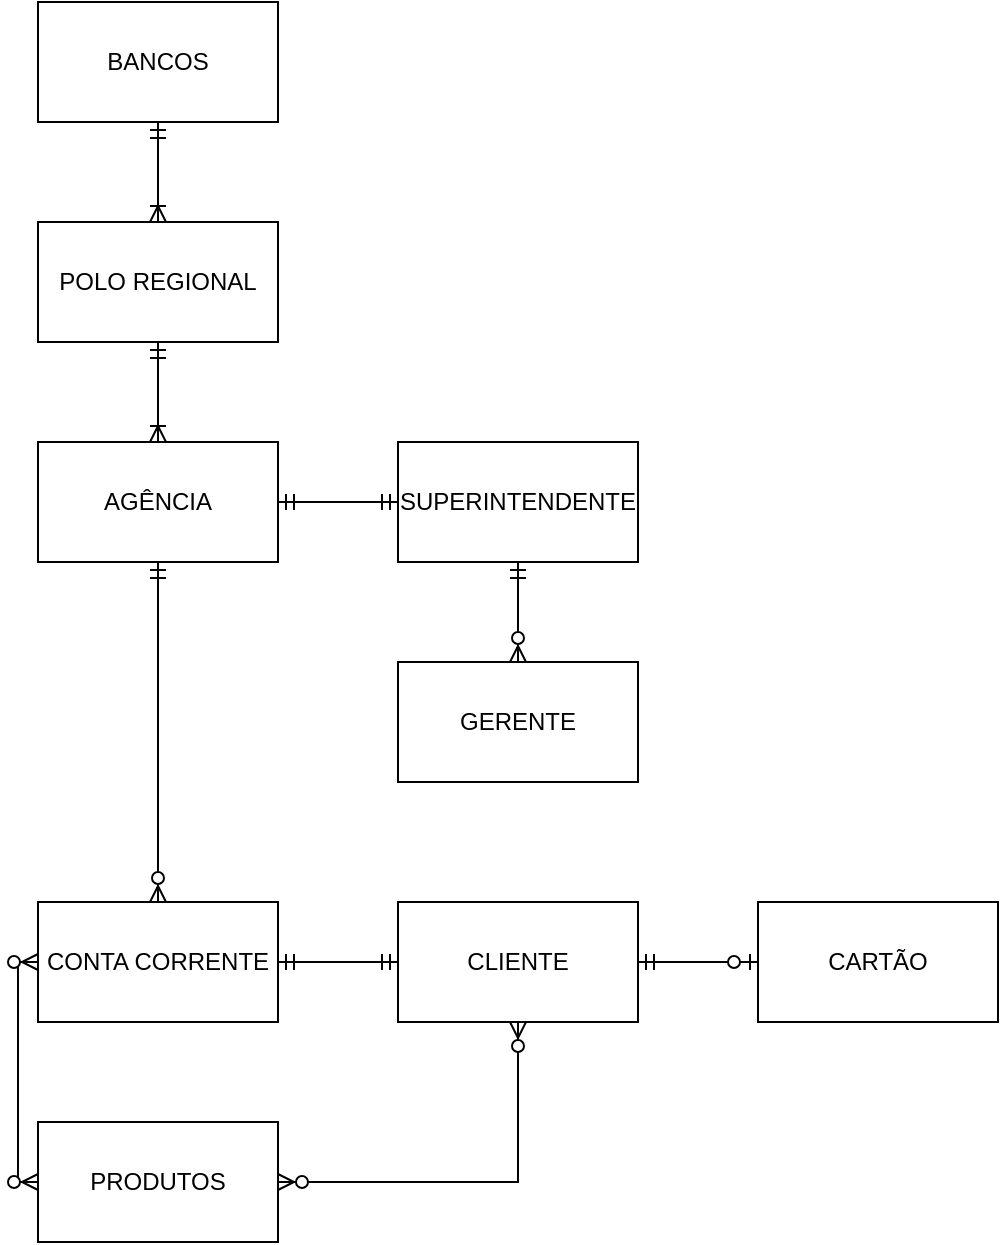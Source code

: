 <mxfile version="20.2.8" type="github">
  <diagram id="R2lEEEUBdFMjLlhIrx00" name="Page-1">
    <mxGraphModel dx="2912" dy="705" grid="1" gridSize="10" guides="1" tooltips="1" connect="1" arrows="1" fold="1" page="1" pageScale="1" pageWidth="850" pageHeight="1100" math="0" shadow="0" extFonts="Permanent Marker^https://fonts.googleapis.com/css?family=Permanent+Marker">
      <root>
        <mxCell id="0" />
        <mxCell id="1" parent="0" />
        <mxCell id="NeT5kfElJdYGRsUYVS20-1" value="BANCOS" style="rounded=0;whiteSpace=wrap;html=1;" vertex="1" parent="1">
          <mxGeometry x="-570" y="20" width="120" height="60" as="geometry" />
        </mxCell>
        <mxCell id="NeT5kfElJdYGRsUYVS20-2" value="POLO REGIONAL" style="rounded=0;whiteSpace=wrap;html=1;" vertex="1" parent="1">
          <mxGeometry x="-570" y="130" width="120" height="60" as="geometry" />
        </mxCell>
        <mxCell id="NeT5kfElJdYGRsUYVS20-3" value="AGÊNCIA" style="rounded=0;whiteSpace=wrap;html=1;" vertex="1" parent="1">
          <mxGeometry x="-570" y="240" width="120" height="60" as="geometry" />
        </mxCell>
        <mxCell id="NeT5kfElJdYGRsUYVS20-4" value="CONTA CORRENTE" style="rounded=0;whiteSpace=wrap;html=1;" vertex="1" parent="1">
          <mxGeometry x="-570" y="470" width="120" height="60" as="geometry" />
        </mxCell>
        <mxCell id="NeT5kfElJdYGRsUYVS20-5" value="PRODUTOS" style="rounded=0;whiteSpace=wrap;html=1;" vertex="1" parent="1">
          <mxGeometry x="-570" y="580" width="120" height="60" as="geometry" />
        </mxCell>
        <mxCell id="NeT5kfElJdYGRsUYVS20-6" value="SUPERINTENDENTE" style="rounded=0;whiteSpace=wrap;html=1;" vertex="1" parent="1">
          <mxGeometry x="-390" y="240" width="120" height="60" as="geometry" />
        </mxCell>
        <mxCell id="NeT5kfElJdYGRsUYVS20-7" value="GERENTE" style="rounded=0;whiteSpace=wrap;html=1;" vertex="1" parent="1">
          <mxGeometry x="-390" y="350" width="120" height="60" as="geometry" />
        </mxCell>
        <mxCell id="NeT5kfElJdYGRsUYVS20-8" value="CLIENTE" style="rounded=0;whiteSpace=wrap;html=1;" vertex="1" parent="1">
          <mxGeometry x="-390" y="470" width="120" height="60" as="geometry" />
        </mxCell>
        <mxCell id="NeT5kfElJdYGRsUYVS20-9" value="CARTÃO" style="rounded=0;whiteSpace=wrap;html=1;" vertex="1" parent="1">
          <mxGeometry x="-210" y="470" width="120" height="60" as="geometry" />
        </mxCell>
        <mxCell id="NeT5kfElJdYGRsUYVS20-10" value="" style="fontSize=12;html=1;endArrow=ERoneToMany;startArrow=ERmandOne;exitX=0.5;exitY=1;exitDx=0;exitDy=0;rounded=0;entryX=0.5;entryY=0;entryDx=0;entryDy=0;" edge="1" parent="1" source="NeT5kfElJdYGRsUYVS20-1" target="NeT5kfElJdYGRsUYVS20-2">
          <mxGeometry width="100" height="100" relative="1" as="geometry">
            <mxPoint x="-425" y="140" as="sourcePoint" />
            <mxPoint x="-510" y="190" as="targetPoint" />
          </mxGeometry>
        </mxCell>
        <mxCell id="NeT5kfElJdYGRsUYVS20-11" value="" style="fontSize=12;html=1;endArrow=ERoneToMany;startArrow=ERmandOne;rounded=0;exitX=0.5;exitY=1;exitDx=0;exitDy=0;entryX=0.5;entryY=0;entryDx=0;entryDy=0;" edge="1" parent="1" source="NeT5kfElJdYGRsUYVS20-2" target="NeT5kfElJdYGRsUYVS20-3">
          <mxGeometry width="100" height="100" relative="1" as="geometry">
            <mxPoint x="-450" y="290" as="sourcePoint" />
            <mxPoint x="-350" y="190" as="targetPoint" />
          </mxGeometry>
        </mxCell>
        <mxCell id="NeT5kfElJdYGRsUYVS20-12" value="" style="edgeStyle=entityRelationEdgeStyle;fontSize=12;html=1;endArrow=ERmandOne;startArrow=ERmandOne;rounded=0;entryX=0;entryY=0.5;entryDx=0;entryDy=0;exitX=1;exitY=0.5;exitDx=0;exitDy=0;" edge="1" parent="1" source="NeT5kfElJdYGRsUYVS20-3" target="NeT5kfElJdYGRsUYVS20-6">
          <mxGeometry width="100" height="100" relative="1" as="geometry">
            <mxPoint x="-330" y="380" as="sourcePoint" />
            <mxPoint x="-230" y="280" as="targetPoint" />
          </mxGeometry>
        </mxCell>
        <mxCell id="NeT5kfElJdYGRsUYVS20-13" value="" style="fontSize=12;html=1;endArrow=ERzeroToMany;startArrow=ERmandOne;rounded=0;exitX=0.5;exitY=1;exitDx=0;exitDy=0;entryX=0.5;entryY=0;entryDx=0;entryDy=0;" edge="1" parent="1" source="NeT5kfElJdYGRsUYVS20-6" target="NeT5kfElJdYGRsUYVS20-7">
          <mxGeometry width="100" height="100" relative="1" as="geometry">
            <mxPoint x="-330" y="380" as="sourcePoint" />
            <mxPoint x="-260" y="340" as="targetPoint" />
            <Array as="points" />
          </mxGeometry>
        </mxCell>
        <mxCell id="NeT5kfElJdYGRsUYVS20-14" value="" style="fontSize=12;html=1;endArrow=ERzeroToMany;startArrow=ERmandOne;rounded=0;entryX=0.5;entryY=0;entryDx=0;entryDy=0;exitX=0.5;exitY=1;exitDx=0;exitDy=0;" edge="1" parent="1" source="NeT5kfElJdYGRsUYVS20-3" target="NeT5kfElJdYGRsUYVS20-4">
          <mxGeometry width="100" height="100" relative="1" as="geometry">
            <mxPoint x="-630" y="400" as="sourcePoint" />
            <mxPoint x="-530" y="300" as="targetPoint" />
          </mxGeometry>
        </mxCell>
        <mxCell id="NeT5kfElJdYGRsUYVS20-15" value="" style="edgeStyle=entityRelationEdgeStyle;fontSize=12;html=1;endArrow=ERmandOne;startArrow=ERmandOne;rounded=0;exitX=1;exitY=0.5;exitDx=0;exitDy=0;entryX=0;entryY=0.5;entryDx=0;entryDy=0;" edge="1" parent="1" source="NeT5kfElJdYGRsUYVS20-4" target="NeT5kfElJdYGRsUYVS20-8">
          <mxGeometry width="100" height="100" relative="1" as="geometry">
            <mxPoint x="-460" y="510" as="sourcePoint" />
            <mxPoint x="-360" y="410" as="targetPoint" />
          </mxGeometry>
        </mxCell>
        <mxCell id="NeT5kfElJdYGRsUYVS20-16" value="" style="edgeStyle=entityRelationEdgeStyle;fontSize=12;html=1;endArrow=ERzeroToOne;startArrow=ERmandOne;rounded=0;exitX=1;exitY=0.5;exitDx=0;exitDy=0;entryX=0;entryY=0.5;entryDx=0;entryDy=0;" edge="1" parent="1" source="NeT5kfElJdYGRsUYVS20-8" target="NeT5kfElJdYGRsUYVS20-9">
          <mxGeometry width="100" height="100" relative="1" as="geometry">
            <mxPoint x="-250" y="440" as="sourcePoint" />
            <mxPoint x="-150" y="340" as="targetPoint" />
          </mxGeometry>
        </mxCell>
        <mxCell id="NeT5kfElJdYGRsUYVS20-17" value="" style="edgeStyle=orthogonalEdgeStyle;fontSize=12;html=1;endArrow=ERzeroToMany;endFill=1;startArrow=ERzeroToMany;rounded=0;exitX=1;exitY=0.5;exitDx=0;exitDy=0;entryX=0.5;entryY=1;entryDx=0;entryDy=0;" edge="1" parent="1" source="NeT5kfElJdYGRsUYVS20-5" target="NeT5kfElJdYGRsUYVS20-8">
          <mxGeometry width="100" height="100" relative="1" as="geometry">
            <mxPoint x="-390" y="640" as="sourcePoint" />
            <mxPoint x="-290" y="540" as="targetPoint" />
          </mxGeometry>
        </mxCell>
        <mxCell id="NeT5kfElJdYGRsUYVS20-18" value="" style="edgeStyle=orthogonalEdgeStyle;fontSize=12;html=1;endArrow=ERzeroToMany;endFill=1;startArrow=ERzeroToMany;rounded=0;exitX=0;exitY=0.5;exitDx=0;exitDy=0;entryX=0;entryY=0.5;entryDx=0;entryDy=0;" edge="1" parent="1" source="NeT5kfElJdYGRsUYVS20-5" target="NeT5kfElJdYGRsUYVS20-4">
          <mxGeometry width="100" height="100" relative="1" as="geometry">
            <mxPoint x="-670" y="600" as="sourcePoint" />
            <mxPoint x="-600" y="500" as="targetPoint" />
          </mxGeometry>
        </mxCell>
      </root>
    </mxGraphModel>
  </diagram>
</mxfile>
